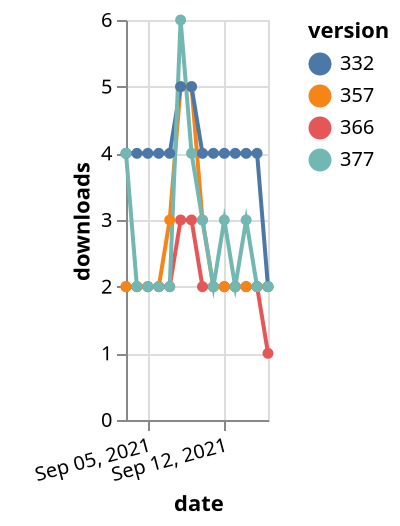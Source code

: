 {"$schema": "https://vega.github.io/schema/vega-lite/v5.json", "description": "A simple bar chart with embedded data.", "data": {"values": [{"date": "2021-09-03", "total": 2358, "delta": 2, "version": "366"}, {"date": "2021-09-04", "total": 2360, "delta": 2, "version": "366"}, {"date": "2021-09-05", "total": 2362, "delta": 2, "version": "366"}, {"date": "2021-09-06", "total": 2364, "delta": 2, "version": "366"}, {"date": "2021-09-07", "total": 2366, "delta": 2, "version": "366"}, {"date": "2021-09-08", "total": 2369, "delta": 3, "version": "366"}, {"date": "2021-09-09", "total": 2372, "delta": 3, "version": "366"}, {"date": "2021-09-10", "total": 2374, "delta": 2, "version": "366"}, {"date": "2021-09-11", "total": 2376, "delta": 2, "version": "366"}, {"date": "2021-09-12", "total": 2378, "delta": 2, "version": "366"}, {"date": "2021-09-13", "total": 2380, "delta": 2, "version": "366"}, {"date": "2021-09-14", "total": 2382, "delta": 2, "version": "366"}, {"date": "2021-09-15", "total": 2384, "delta": 2, "version": "366"}, {"date": "2021-09-16", "total": 2385, "delta": 1, "version": "366"}, {"date": "2021-09-03", "total": 2947, "delta": 2, "version": "357"}, {"date": "2021-09-04", "total": 2949, "delta": 2, "version": "357"}, {"date": "2021-09-05", "total": 2951, "delta": 2, "version": "357"}, {"date": "2021-09-06", "total": 2953, "delta": 2, "version": "357"}, {"date": "2021-09-07", "total": 2956, "delta": 3, "version": "357"}, {"date": "2021-09-08", "total": 2961, "delta": 5, "version": "357"}, {"date": "2021-09-09", "total": 2966, "delta": 5, "version": "357"}, {"date": "2021-09-10", "total": 2969, "delta": 3, "version": "357"}, {"date": "2021-09-11", "total": 2971, "delta": 2, "version": "357"}, {"date": "2021-09-12", "total": 2973, "delta": 2, "version": "357"}, {"date": "2021-09-13", "total": 2975, "delta": 2, "version": "357"}, {"date": "2021-09-14", "total": 2977, "delta": 2, "version": "357"}, {"date": "2021-09-15", "total": 2979, "delta": 2, "version": "357"}, {"date": "2021-09-16", "total": 2981, "delta": 2, "version": "357"}, {"date": "2021-09-03", "total": 5062, "delta": 4, "version": "332"}, {"date": "2021-09-04", "total": 5066, "delta": 4, "version": "332"}, {"date": "2021-09-05", "total": 5070, "delta": 4, "version": "332"}, {"date": "2021-09-06", "total": 5074, "delta": 4, "version": "332"}, {"date": "2021-09-07", "total": 5078, "delta": 4, "version": "332"}, {"date": "2021-09-08", "total": 5083, "delta": 5, "version": "332"}, {"date": "2021-09-09", "total": 5088, "delta": 5, "version": "332"}, {"date": "2021-09-10", "total": 5092, "delta": 4, "version": "332"}, {"date": "2021-09-11", "total": 5096, "delta": 4, "version": "332"}, {"date": "2021-09-12", "total": 5100, "delta": 4, "version": "332"}, {"date": "2021-09-13", "total": 5104, "delta": 4, "version": "332"}, {"date": "2021-09-14", "total": 5108, "delta": 4, "version": "332"}, {"date": "2021-09-15", "total": 5112, "delta": 4, "version": "332"}, {"date": "2021-09-16", "total": 5114, "delta": 2, "version": "332"}, {"date": "2021-09-03", "total": 2164, "delta": 4, "version": "377"}, {"date": "2021-09-04", "total": 2166, "delta": 2, "version": "377"}, {"date": "2021-09-05", "total": 2168, "delta": 2, "version": "377"}, {"date": "2021-09-06", "total": 2170, "delta": 2, "version": "377"}, {"date": "2021-09-07", "total": 2172, "delta": 2, "version": "377"}, {"date": "2021-09-08", "total": 2178, "delta": 6, "version": "377"}, {"date": "2021-09-09", "total": 2182, "delta": 4, "version": "377"}, {"date": "2021-09-10", "total": 2185, "delta": 3, "version": "377"}, {"date": "2021-09-11", "total": 2187, "delta": 2, "version": "377"}, {"date": "2021-09-12", "total": 2190, "delta": 3, "version": "377"}, {"date": "2021-09-13", "total": 2192, "delta": 2, "version": "377"}, {"date": "2021-09-14", "total": 2195, "delta": 3, "version": "377"}, {"date": "2021-09-15", "total": 2197, "delta": 2, "version": "377"}, {"date": "2021-09-16", "total": 2199, "delta": 2, "version": "377"}]}, "width": "container", "mark": {"type": "line", "point": {"filled": true}}, "encoding": {"x": {"field": "date", "type": "temporal", "timeUnit": "yearmonthdate", "title": "date", "axis": {"labelAngle": -15}}, "y": {"field": "delta", "type": "quantitative", "title": "downloads"}, "color": {"field": "version", "type": "nominal"}, "tooltip": {"field": "delta"}}}